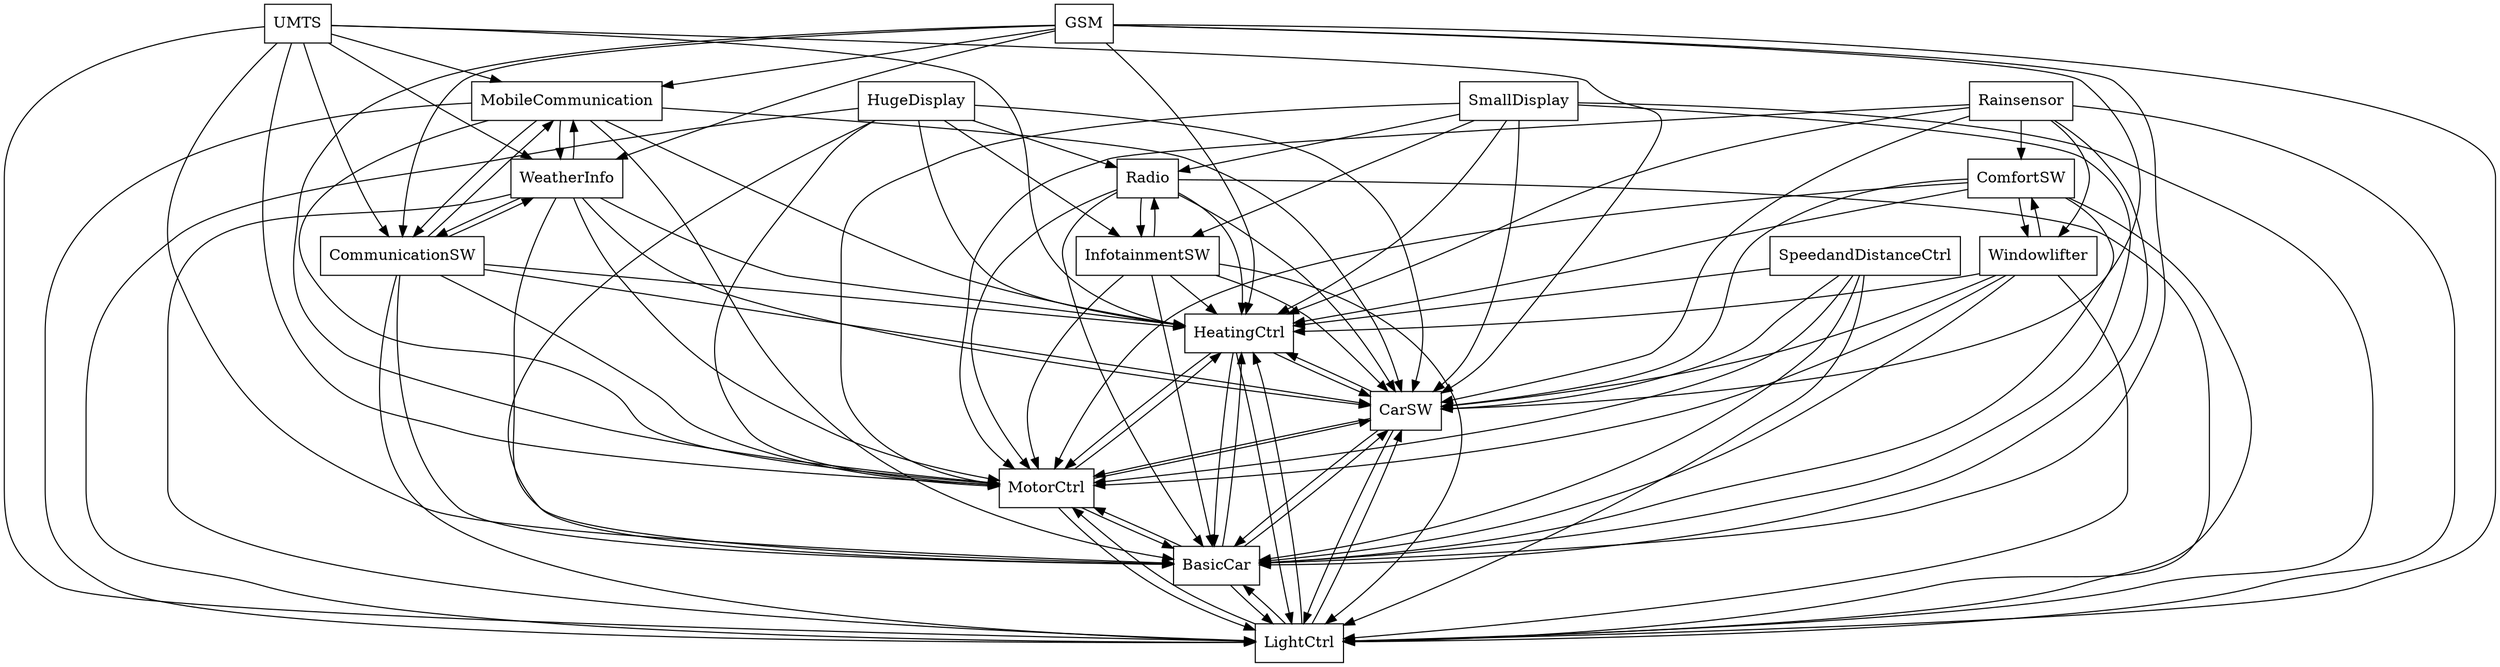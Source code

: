 digraph{
graph [rankdir=TB];
node [shape=box];
edge [arrowhead=normal];
0[label="HeatingCtrl",]
1[label="MobileCommunication",]
2[label="CarSW",]
3[label="ComfortSW",]
4[label="UMTS",]
5[label="HugeDisplay",]
6[label="SpeedandDistanceCtrl",]
7[label="WeatherInfo",]
8[label="LightCtrl",]
9[label="Rainsensor",]
10[label="SmallDisplay",]
11[label="BasicCar",]
12[label="Windowlifter",]
13[label="GSM",]
14[label="CommunicationSW",]
15[label="MotorCtrl",]
16[label="Radio",]
17[label="InfotainmentSW",]
0->2[label="",]
0->8[label="",]
0->11[label="",]
0->15[label="",]
1->0[label="",]
1->2[label="",]
1->7[label="",]
1->8[label="",]
1->11[label="",]
1->14[label="",]
1->15[label="",]
2->0[label="",]
2->8[label="",]
2->11[label="",]
2->15[label="",]
3->0[label="",]
3->2[label="",]
3->8[label="",]
3->11[label="",]
3->12[label="",]
3->15[label="",]
4->0[label="",]
4->1[label="",]
4->2[label="",]
4->7[label="",]
4->8[label="",]
4->11[label="",]
4->14[label="",]
4->15[label="",]
5->0[label="",]
5->2[label="",]
5->8[label="",]
5->11[label="",]
5->15[label="",]
5->16[label="",]
5->17[label="",]
6->0[label="",]
6->2[label="",]
6->8[label="",]
6->11[label="",]
6->15[label="",]
7->0[label="",]
7->1[label="",]
7->2[label="",]
7->8[label="",]
7->11[label="",]
7->14[label="",]
7->15[label="",]
8->0[label="",]
8->2[label="",]
8->11[label="",]
8->15[label="",]
9->0[label="",]
9->2[label="",]
9->3[label="",]
9->8[label="",]
9->11[label="",]
9->12[label="",]
9->15[label="",]
10->0[label="",]
10->2[label="",]
10->8[label="",]
10->11[label="",]
10->15[label="",]
10->16[label="",]
10->17[label="",]
11->0[label="",]
11->2[label="",]
11->8[label="",]
11->15[label="",]
12->0[label="",]
12->2[label="",]
12->3[label="",]
12->8[label="",]
12->11[label="",]
12->15[label="",]
13->0[label="",]
13->1[label="",]
13->2[label="",]
13->7[label="",]
13->8[label="",]
13->11[label="",]
13->14[label="",]
13->15[label="",]
14->0[label="",]
14->1[label="",]
14->2[label="",]
14->7[label="",]
14->8[label="",]
14->11[label="",]
14->15[label="",]
15->0[label="",]
15->2[label="",]
15->8[label="",]
15->11[label="",]
16->0[label="",]
16->2[label="",]
16->8[label="",]
16->11[label="",]
16->15[label="",]
16->17[label="",]
17->0[label="",]
17->2[label="",]
17->8[label="",]
17->11[label="",]
17->15[label="",]
17->16[label="",]
}

